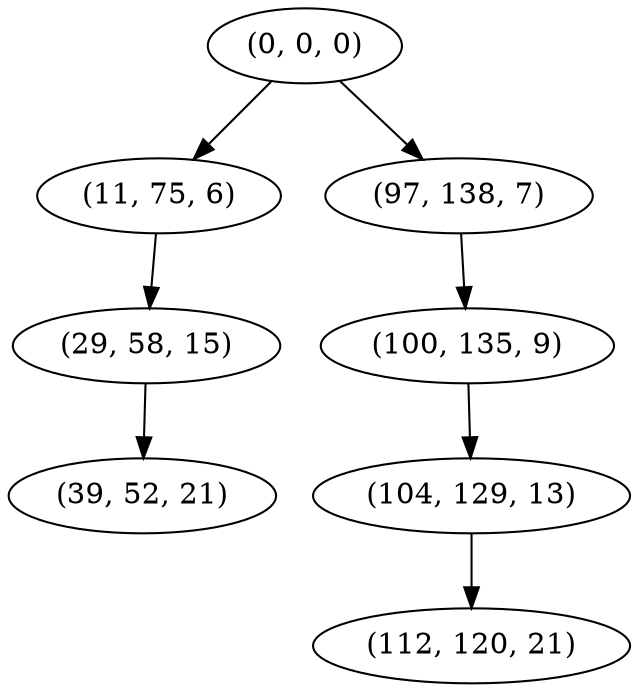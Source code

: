 digraph tree {
    "(0, 0, 0)";
    "(11, 75, 6)";
    "(29, 58, 15)";
    "(39, 52, 21)";
    "(97, 138, 7)";
    "(100, 135, 9)";
    "(104, 129, 13)";
    "(112, 120, 21)";
    "(0, 0, 0)" -> "(11, 75, 6)";
    "(0, 0, 0)" -> "(97, 138, 7)";
    "(11, 75, 6)" -> "(29, 58, 15)";
    "(29, 58, 15)" -> "(39, 52, 21)";
    "(97, 138, 7)" -> "(100, 135, 9)";
    "(100, 135, 9)" -> "(104, 129, 13)";
    "(104, 129, 13)" -> "(112, 120, 21)";
}
